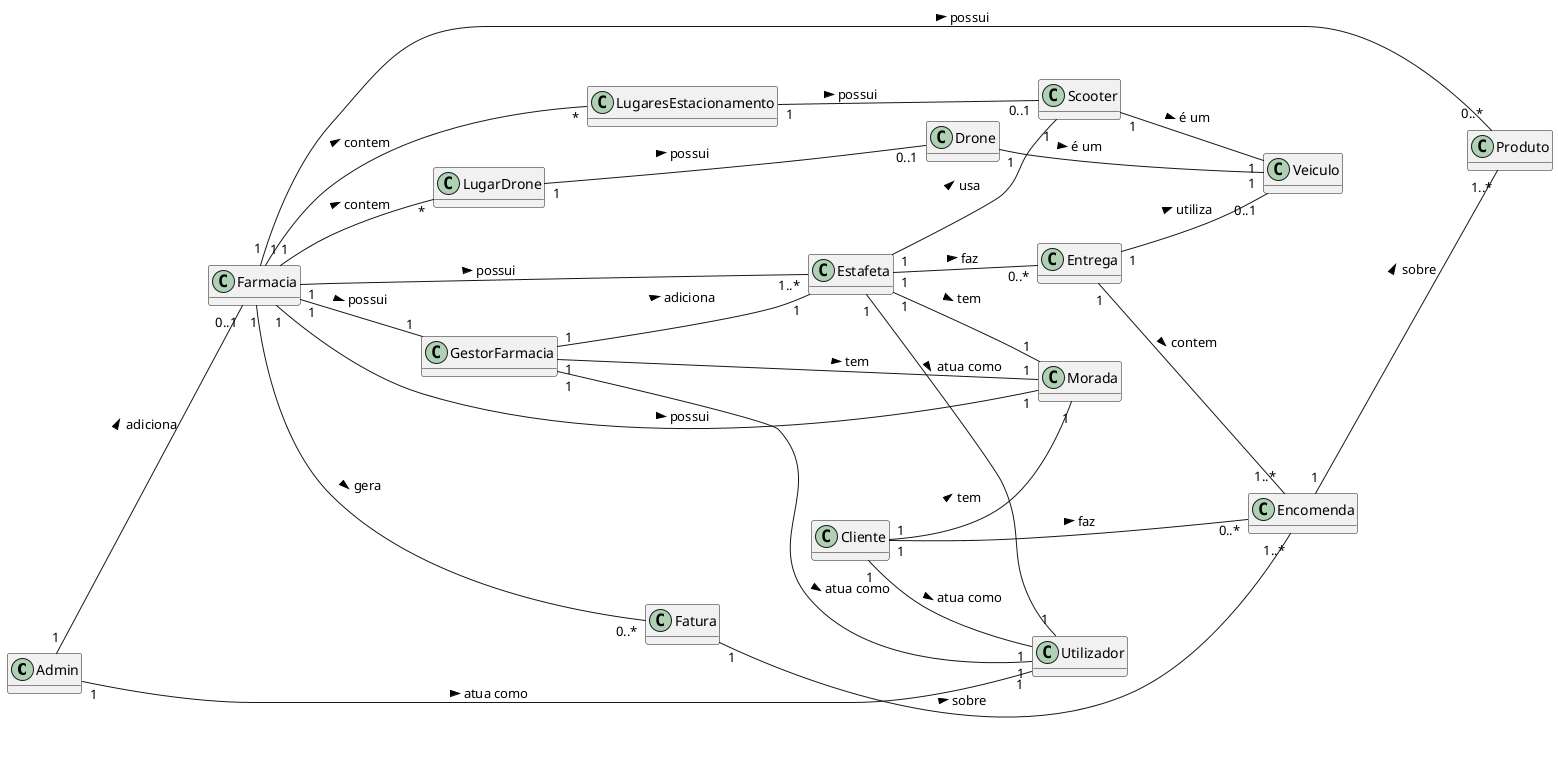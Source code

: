 @startuml

skinparam classAttributeIconSize 0
hide methods
left to right direction

class Admin{}

class Cliente{}

class Encomenda{}

class Entrega{}

class Estafeta{}

class Farmacia{}

class Fatura{}

class GestorFarmacia{}

class LugaresEstacionamento{}

class Morada{}

class Scooter{}

class Drone{}

class Produto{}

class Utilizador{}



Admin "1" -- "1" Utilizador : atua como >
Admin "1" -- "0..1" Farmacia : adiciona >

Cliente "1" -- "0..*" Encomenda : faz >
Cliente "1" -- "1" Utilizador : atua como >
Cliente "1" -- "1" Morada : tem >

Encomenda "1" -- "1..*" Produto : sobre >

Entrega "1" -- "1..*" Encomenda : contem >
Entrega "1" -- "0..1" Veiculo : utiliza >

Estafeta "1" -- "1" Scooter : usa >
Estafeta "1" -- "1" Morada : tem >
Estafeta "1" -- "0..*" Entrega : faz >
Estafeta "1" -- "1" Utilizador : atua como >

Farmacia "1" -- "1" Morada : possui >
Farmacia "1" -- "1..*" Estafeta : possui >
Farmacia "1" -- "1" GestorFarmacia : possui >
Farmacia "1" -- "0..*" Fatura : gera >
Farmacia "1" -- "0..*" Produto : possui >
Farmacia "1" -- "*" LugaresEstacionamento : contem >
Farmacia "1" -- "*" LugarDrone: contem >


Fatura "1" -- "1..*" Encomenda : sobre >

GestorFarmacia "1" -- "1" Utilizador : atua como >
GestorFarmacia "1" -- "1" Morada : tem >
GestorFarmacia "1" -- "1" Estafeta : adiciona >

LugaresEstacionamento "1" -- "0..1" Scooter : possui >
LugarDrone "1" -- "0..1" Drone : possui >

Drone "1" -- "1" Veiculo : é um >
Scooter "1" -- "1" Veiculo : é um >

@enduml